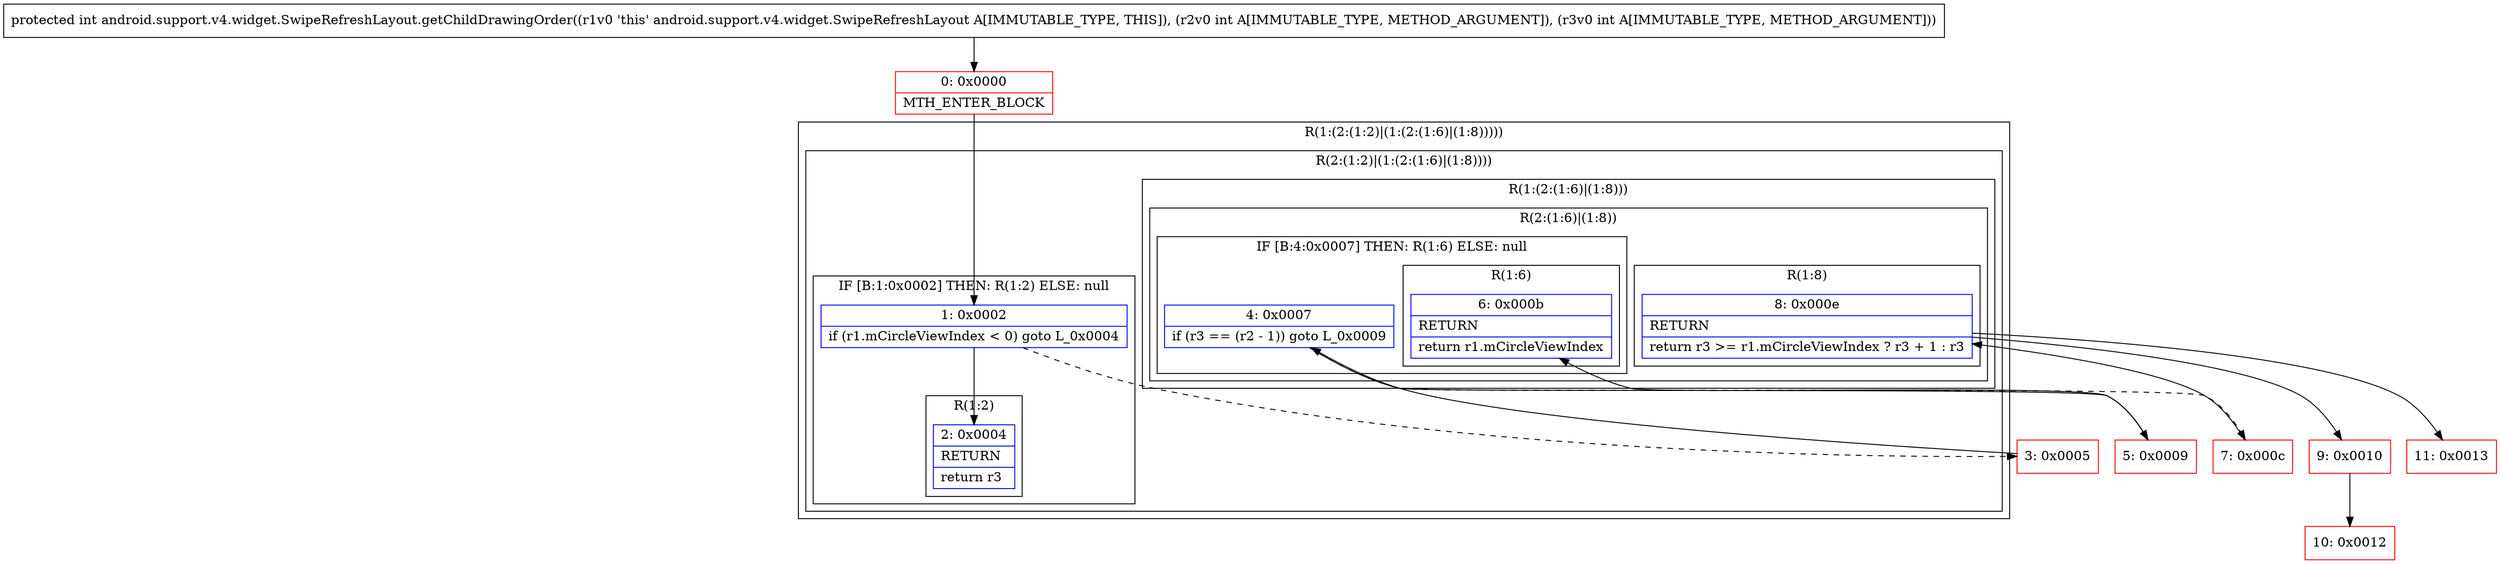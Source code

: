 digraph "CFG forandroid.support.v4.widget.SwipeRefreshLayout.getChildDrawingOrder(II)I" {
subgraph cluster_Region_610568257 {
label = "R(1:(2:(1:2)|(1:(2:(1:6)|(1:8)))))";
node [shape=record,color=blue];
subgraph cluster_Region_1277512204 {
label = "R(2:(1:2)|(1:(2:(1:6)|(1:8))))";
node [shape=record,color=blue];
subgraph cluster_IfRegion_1699881399 {
label = "IF [B:1:0x0002] THEN: R(1:2) ELSE: null";
node [shape=record,color=blue];
Node_1 [shape=record,label="{1\:\ 0x0002|if (r1.mCircleViewIndex \< 0) goto L_0x0004\l}"];
subgraph cluster_Region_1316976002 {
label = "R(1:2)";
node [shape=record,color=blue];
Node_2 [shape=record,label="{2\:\ 0x0004|RETURN\l|return r3\l}"];
}
}
subgraph cluster_Region_1322896012 {
label = "R(1:(2:(1:6)|(1:8)))";
node [shape=record,color=blue];
subgraph cluster_Region_675978353 {
label = "R(2:(1:6)|(1:8))";
node [shape=record,color=blue];
subgraph cluster_IfRegion_1549881174 {
label = "IF [B:4:0x0007] THEN: R(1:6) ELSE: null";
node [shape=record,color=blue];
Node_4 [shape=record,label="{4\:\ 0x0007|if (r3 == (r2 \- 1)) goto L_0x0009\l}"];
subgraph cluster_Region_1770512957 {
label = "R(1:6)";
node [shape=record,color=blue];
Node_6 [shape=record,label="{6\:\ 0x000b|RETURN\l|return r1.mCircleViewIndex\l}"];
}
}
subgraph cluster_Region_1770706987 {
label = "R(1:8)";
node [shape=record,color=blue];
Node_8 [shape=record,label="{8\:\ 0x000e|RETURN\l|return r3 \>= r1.mCircleViewIndex ? r3 + 1 : r3\l}"];
}
}
}
}
}
Node_0 [shape=record,color=red,label="{0\:\ 0x0000|MTH_ENTER_BLOCK\l}"];
Node_3 [shape=record,color=red,label="{3\:\ 0x0005}"];
Node_5 [shape=record,color=red,label="{5\:\ 0x0009}"];
Node_7 [shape=record,color=red,label="{7\:\ 0x000c}"];
Node_9 [shape=record,color=red,label="{9\:\ 0x0010}"];
Node_10 [shape=record,color=red,label="{10\:\ 0x0012}"];
Node_11 [shape=record,color=red,label="{11\:\ 0x0013}"];
MethodNode[shape=record,label="{protected int android.support.v4.widget.SwipeRefreshLayout.getChildDrawingOrder((r1v0 'this' android.support.v4.widget.SwipeRefreshLayout A[IMMUTABLE_TYPE, THIS]), (r2v0 int A[IMMUTABLE_TYPE, METHOD_ARGUMENT]), (r3v0 int A[IMMUTABLE_TYPE, METHOD_ARGUMENT])) }"];
MethodNode -> Node_0;
Node_1 -> Node_2;
Node_1 -> Node_3[style=dashed];
Node_4 -> Node_5;
Node_4 -> Node_7[style=dashed];
Node_8 -> Node_9;
Node_8 -> Node_11;
Node_0 -> Node_1;
Node_3 -> Node_4;
Node_5 -> Node_6;
Node_7 -> Node_8;
Node_9 -> Node_10;
}


